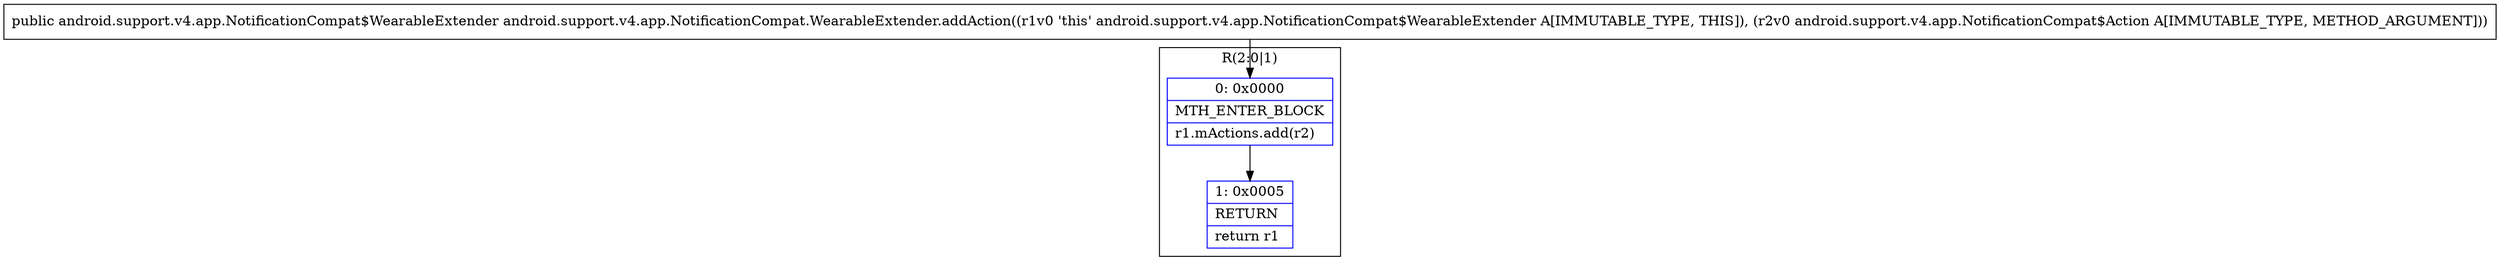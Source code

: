 digraph "CFG forandroid.support.v4.app.NotificationCompat.WearableExtender.addAction(Landroid\/support\/v4\/app\/NotificationCompat$Action;)Landroid\/support\/v4\/app\/NotificationCompat$WearableExtender;" {
subgraph cluster_Region_1195327222 {
label = "R(2:0|1)";
node [shape=record,color=blue];
Node_0 [shape=record,label="{0\:\ 0x0000|MTH_ENTER_BLOCK\l|r1.mActions.add(r2)\l}"];
Node_1 [shape=record,label="{1\:\ 0x0005|RETURN\l|return r1\l}"];
}
MethodNode[shape=record,label="{public android.support.v4.app.NotificationCompat$WearableExtender android.support.v4.app.NotificationCompat.WearableExtender.addAction((r1v0 'this' android.support.v4.app.NotificationCompat$WearableExtender A[IMMUTABLE_TYPE, THIS]), (r2v0 android.support.v4.app.NotificationCompat$Action A[IMMUTABLE_TYPE, METHOD_ARGUMENT])) }"];
MethodNode -> Node_0;
Node_0 -> Node_1;
}

